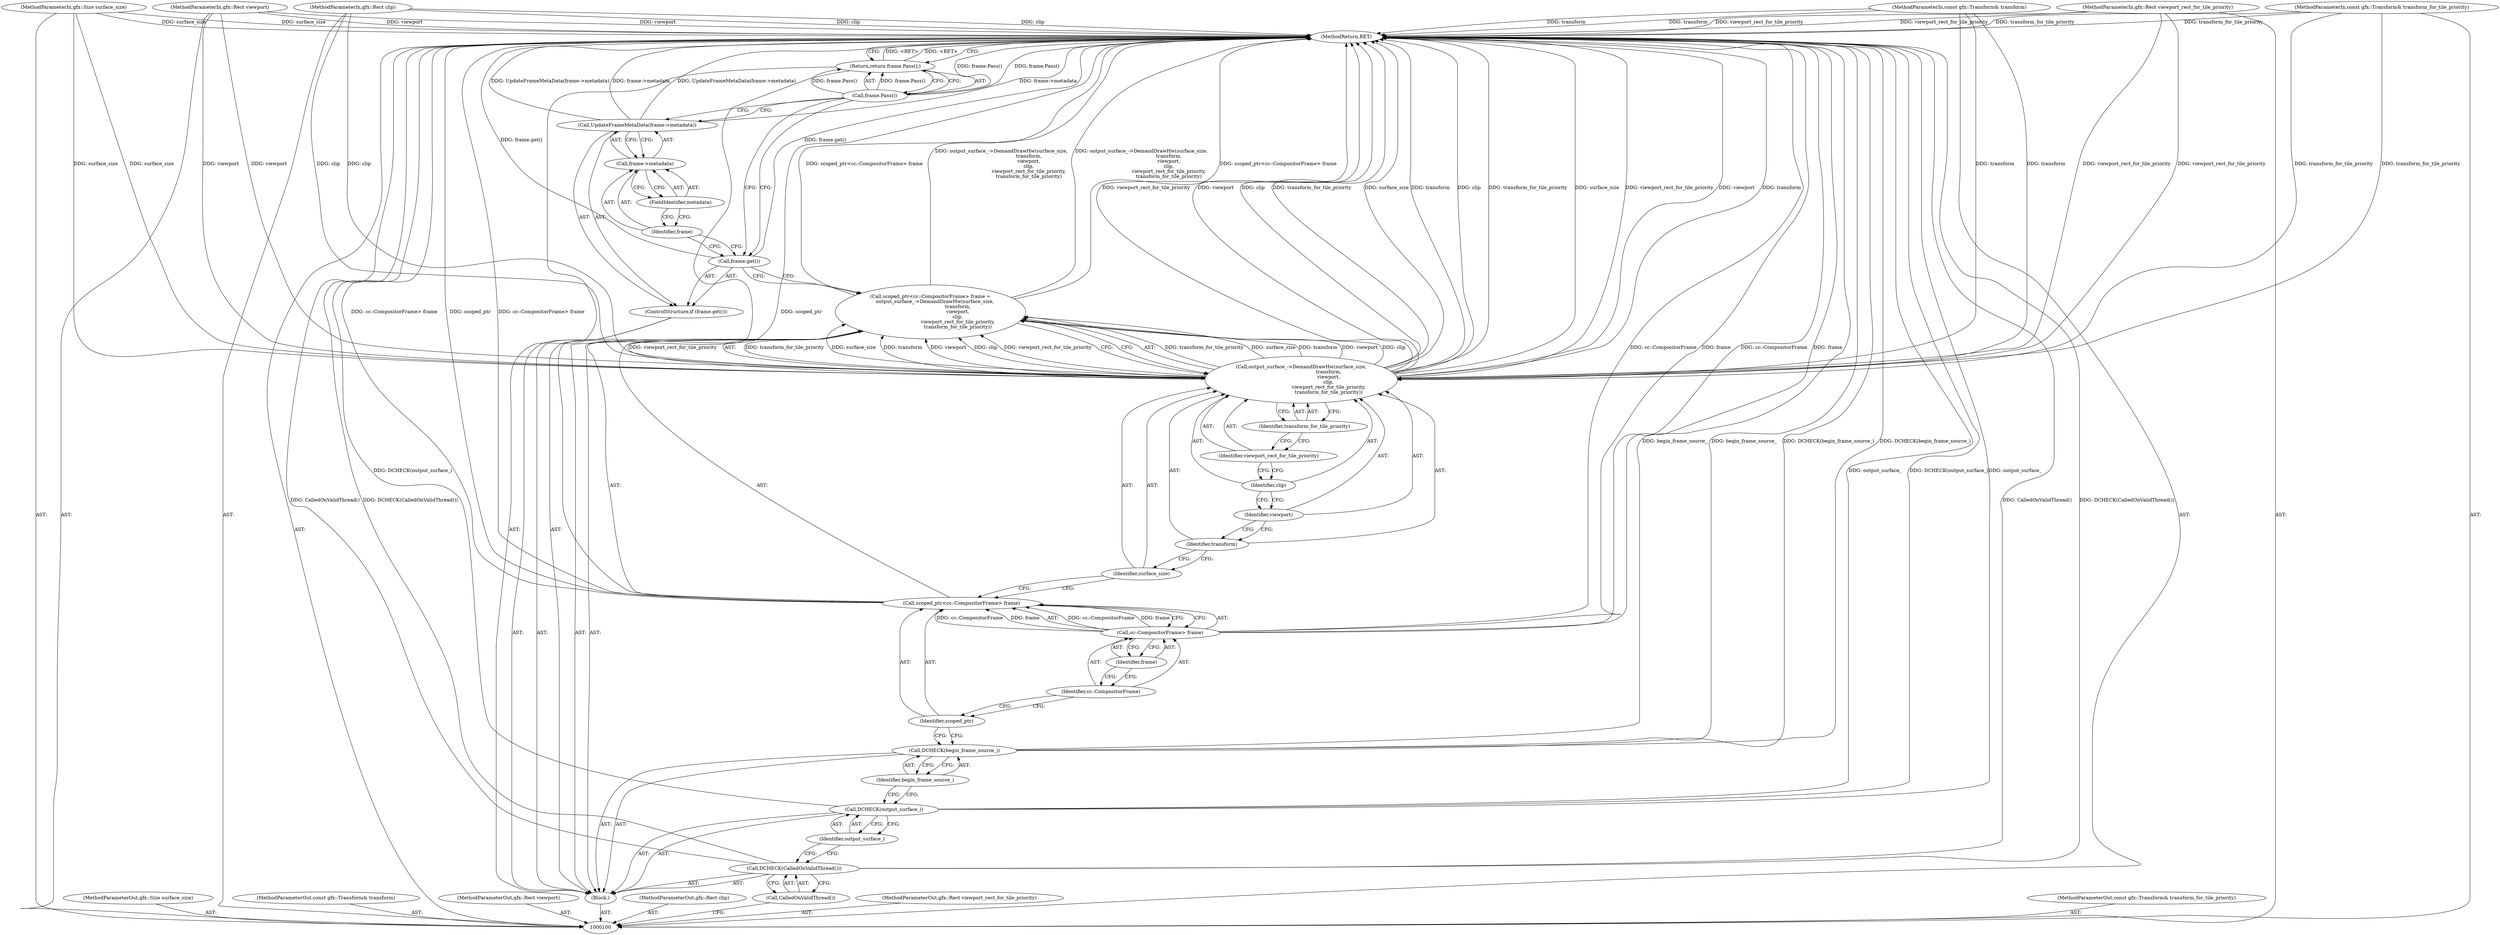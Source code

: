 digraph "1_Chrome_6d9425ec7badda912555d46ea7abcfab81fdd9b9_5" {
"1000135" [label="(MethodReturn,RET)"];
"1000112" [label="(Call,DCHECK(begin_frame_source_))"];
"1000113" [label="(Identifier,begin_frame_source_)"];
"1000117" [label="(Call,cc::CompositorFrame> frame)"];
"1000118" [label="(Identifier,cc::CompositorFrame)"];
"1000114" [label="(Call,scoped_ptr<cc::CompositorFrame> frame =\n      output_surface_->DemandDrawHw(surface_size,\n                                    transform,\n                                    viewport,\n                                    clip,\n                                    viewport_rect_for_tile_priority,\n                                    transform_for_tile_priority))"];
"1000115" [label="(Call,scoped_ptr<cc::CompositorFrame> frame)"];
"1000116" [label="(Identifier,scoped_ptr)"];
"1000119" [label="(Identifier,frame)"];
"1000121" [label="(Identifier,surface_size)"];
"1000120" [label="(Call,output_surface_->DemandDrawHw(surface_size,\n                                    transform,\n                                    viewport,\n                                    clip,\n                                    viewport_rect_for_tile_priority,\n                                    transform_for_tile_priority))"];
"1000122" [label="(Identifier,transform)"];
"1000123" [label="(Identifier,viewport)"];
"1000124" [label="(Identifier,clip)"];
"1000125" [label="(Identifier,viewport_rect_for_tile_priority)"];
"1000126" [label="(Identifier,transform_for_tile_priority)"];
"1000101" [label="(MethodParameterIn,gfx::Size surface_size)"];
"1000189" [label="(MethodParameterOut,gfx::Size surface_size)"];
"1000127" [label="(ControlStructure,if (frame.get()))"];
"1000128" [label="(Call,frame.get())"];
"1000130" [label="(Call,frame->metadata)"];
"1000131" [label="(Identifier,frame)"];
"1000132" [label="(FieldIdentifier,metadata)"];
"1000129" [label="(Call,UpdateFrameMetaData(frame->metadata))"];
"1000133" [label="(Return,return frame.Pass();)"];
"1000134" [label="(Call,frame.Pass())"];
"1000102" [label="(MethodParameterIn,const gfx::Transform& transform)"];
"1000190" [label="(MethodParameterOut,const gfx::Transform& transform)"];
"1000103" [label="(MethodParameterIn,gfx::Rect viewport)"];
"1000191" [label="(MethodParameterOut,gfx::Rect viewport)"];
"1000104" [label="(MethodParameterIn,gfx::Rect clip)"];
"1000192" [label="(MethodParameterOut,gfx::Rect clip)"];
"1000105" [label="(MethodParameterIn,gfx::Rect viewport_rect_for_tile_priority)"];
"1000193" [label="(MethodParameterOut,gfx::Rect viewport_rect_for_tile_priority)"];
"1000106" [label="(MethodParameterIn,const gfx::Transform& transform_for_tile_priority)"];
"1000194" [label="(MethodParameterOut,const gfx::Transform& transform_for_tile_priority)"];
"1000107" [label="(Block,)"];
"1000109" [label="(Call,CalledOnValidThread())"];
"1000108" [label="(Call,DCHECK(CalledOnValidThread()))"];
"1000111" [label="(Identifier,output_surface_)"];
"1000110" [label="(Call,DCHECK(output_surface_))"];
"1000135" -> "1000100"  [label="AST: "];
"1000135" -> "1000133"  [label="CFG: "];
"1000115" -> "1000135"  [label="DDG: cc::CompositorFrame> frame"];
"1000115" -> "1000135"  [label="DDG: scoped_ptr"];
"1000120" -> "1000135"  [label="DDG: viewport_rect_for_tile_priority"];
"1000120" -> "1000135"  [label="DDG: viewport"];
"1000120" -> "1000135"  [label="DDG: transform"];
"1000120" -> "1000135"  [label="DDG: clip"];
"1000120" -> "1000135"  [label="DDG: transform_for_tile_priority"];
"1000120" -> "1000135"  [label="DDG: surface_size"];
"1000108" -> "1000135"  [label="DDG: DCHECK(CalledOnValidThread())"];
"1000108" -> "1000135"  [label="DDG: CalledOnValidThread()"];
"1000104" -> "1000135"  [label="DDG: clip"];
"1000105" -> "1000135"  [label="DDG: viewport_rect_for_tile_priority"];
"1000117" -> "1000135"  [label="DDG: cc::CompositorFrame"];
"1000117" -> "1000135"  [label="DDG: frame"];
"1000128" -> "1000135"  [label="DDG: frame.get()"];
"1000129" -> "1000135"  [label="DDG: frame->metadata"];
"1000129" -> "1000135"  [label="DDG: UpdateFrameMetaData(frame->metadata)"];
"1000103" -> "1000135"  [label="DDG: viewport"];
"1000134" -> "1000135"  [label="DDG: frame.Pass()"];
"1000114" -> "1000135"  [label="DDG: scoped_ptr<cc::CompositorFrame> frame"];
"1000114" -> "1000135"  [label="DDG: output_surface_->DemandDrawHw(surface_size,\n                                    transform,\n                                    viewport,\n                                    clip,\n                                    viewport_rect_for_tile_priority,\n                                    transform_for_tile_priority)"];
"1000102" -> "1000135"  [label="DDG: transform"];
"1000112" -> "1000135"  [label="DDG: DCHECK(begin_frame_source_)"];
"1000112" -> "1000135"  [label="DDG: begin_frame_source_"];
"1000101" -> "1000135"  [label="DDG: surface_size"];
"1000110" -> "1000135"  [label="DDG: DCHECK(output_surface_)"];
"1000110" -> "1000135"  [label="DDG: output_surface_"];
"1000106" -> "1000135"  [label="DDG: transform_for_tile_priority"];
"1000133" -> "1000135"  [label="DDG: <RET>"];
"1000112" -> "1000107"  [label="AST: "];
"1000112" -> "1000113"  [label="CFG: "];
"1000113" -> "1000112"  [label="AST: "];
"1000116" -> "1000112"  [label="CFG: "];
"1000112" -> "1000135"  [label="DDG: DCHECK(begin_frame_source_)"];
"1000112" -> "1000135"  [label="DDG: begin_frame_source_"];
"1000113" -> "1000112"  [label="AST: "];
"1000113" -> "1000110"  [label="CFG: "];
"1000112" -> "1000113"  [label="CFG: "];
"1000117" -> "1000115"  [label="AST: "];
"1000117" -> "1000119"  [label="CFG: "];
"1000118" -> "1000117"  [label="AST: "];
"1000119" -> "1000117"  [label="AST: "];
"1000115" -> "1000117"  [label="CFG: "];
"1000117" -> "1000135"  [label="DDG: cc::CompositorFrame"];
"1000117" -> "1000135"  [label="DDG: frame"];
"1000117" -> "1000115"  [label="DDG: cc::CompositorFrame"];
"1000117" -> "1000115"  [label="DDG: frame"];
"1000118" -> "1000117"  [label="AST: "];
"1000118" -> "1000116"  [label="CFG: "];
"1000119" -> "1000118"  [label="CFG: "];
"1000114" -> "1000107"  [label="AST: "];
"1000114" -> "1000120"  [label="CFG: "];
"1000115" -> "1000114"  [label="AST: "];
"1000120" -> "1000114"  [label="AST: "];
"1000128" -> "1000114"  [label="CFG: "];
"1000114" -> "1000135"  [label="DDG: scoped_ptr<cc::CompositorFrame> frame"];
"1000114" -> "1000135"  [label="DDG: output_surface_->DemandDrawHw(surface_size,\n                                    transform,\n                                    viewport,\n                                    clip,\n                                    viewport_rect_for_tile_priority,\n                                    transform_for_tile_priority)"];
"1000120" -> "1000114"  [label="DDG: transform_for_tile_priority"];
"1000120" -> "1000114"  [label="DDG: surface_size"];
"1000120" -> "1000114"  [label="DDG: transform"];
"1000120" -> "1000114"  [label="DDG: viewport"];
"1000120" -> "1000114"  [label="DDG: clip"];
"1000120" -> "1000114"  [label="DDG: viewport_rect_for_tile_priority"];
"1000115" -> "1000114"  [label="AST: "];
"1000115" -> "1000117"  [label="CFG: "];
"1000116" -> "1000115"  [label="AST: "];
"1000117" -> "1000115"  [label="AST: "];
"1000121" -> "1000115"  [label="CFG: "];
"1000115" -> "1000135"  [label="DDG: cc::CompositorFrame> frame"];
"1000115" -> "1000135"  [label="DDG: scoped_ptr"];
"1000117" -> "1000115"  [label="DDG: cc::CompositorFrame"];
"1000117" -> "1000115"  [label="DDG: frame"];
"1000116" -> "1000115"  [label="AST: "];
"1000116" -> "1000112"  [label="CFG: "];
"1000118" -> "1000116"  [label="CFG: "];
"1000119" -> "1000117"  [label="AST: "];
"1000119" -> "1000118"  [label="CFG: "];
"1000117" -> "1000119"  [label="CFG: "];
"1000121" -> "1000120"  [label="AST: "];
"1000121" -> "1000115"  [label="CFG: "];
"1000122" -> "1000121"  [label="CFG: "];
"1000120" -> "1000114"  [label="AST: "];
"1000120" -> "1000126"  [label="CFG: "];
"1000121" -> "1000120"  [label="AST: "];
"1000122" -> "1000120"  [label="AST: "];
"1000123" -> "1000120"  [label="AST: "];
"1000124" -> "1000120"  [label="AST: "];
"1000125" -> "1000120"  [label="AST: "];
"1000126" -> "1000120"  [label="AST: "];
"1000114" -> "1000120"  [label="CFG: "];
"1000120" -> "1000135"  [label="DDG: viewport_rect_for_tile_priority"];
"1000120" -> "1000135"  [label="DDG: viewport"];
"1000120" -> "1000135"  [label="DDG: transform"];
"1000120" -> "1000135"  [label="DDG: clip"];
"1000120" -> "1000135"  [label="DDG: transform_for_tile_priority"];
"1000120" -> "1000135"  [label="DDG: surface_size"];
"1000120" -> "1000114"  [label="DDG: transform_for_tile_priority"];
"1000120" -> "1000114"  [label="DDG: surface_size"];
"1000120" -> "1000114"  [label="DDG: transform"];
"1000120" -> "1000114"  [label="DDG: viewport"];
"1000120" -> "1000114"  [label="DDG: clip"];
"1000120" -> "1000114"  [label="DDG: viewport_rect_for_tile_priority"];
"1000101" -> "1000120"  [label="DDG: surface_size"];
"1000102" -> "1000120"  [label="DDG: transform"];
"1000103" -> "1000120"  [label="DDG: viewport"];
"1000104" -> "1000120"  [label="DDG: clip"];
"1000105" -> "1000120"  [label="DDG: viewport_rect_for_tile_priority"];
"1000106" -> "1000120"  [label="DDG: transform_for_tile_priority"];
"1000122" -> "1000120"  [label="AST: "];
"1000122" -> "1000121"  [label="CFG: "];
"1000123" -> "1000122"  [label="CFG: "];
"1000123" -> "1000120"  [label="AST: "];
"1000123" -> "1000122"  [label="CFG: "];
"1000124" -> "1000123"  [label="CFG: "];
"1000124" -> "1000120"  [label="AST: "];
"1000124" -> "1000123"  [label="CFG: "];
"1000125" -> "1000124"  [label="CFG: "];
"1000125" -> "1000120"  [label="AST: "];
"1000125" -> "1000124"  [label="CFG: "];
"1000126" -> "1000125"  [label="CFG: "];
"1000126" -> "1000120"  [label="AST: "];
"1000126" -> "1000125"  [label="CFG: "];
"1000120" -> "1000126"  [label="CFG: "];
"1000101" -> "1000100"  [label="AST: "];
"1000101" -> "1000135"  [label="DDG: surface_size"];
"1000101" -> "1000120"  [label="DDG: surface_size"];
"1000189" -> "1000100"  [label="AST: "];
"1000127" -> "1000107"  [label="AST: "];
"1000128" -> "1000127"  [label="AST: "];
"1000129" -> "1000127"  [label="AST: "];
"1000128" -> "1000127"  [label="AST: "];
"1000128" -> "1000114"  [label="CFG: "];
"1000131" -> "1000128"  [label="CFG: "];
"1000134" -> "1000128"  [label="CFG: "];
"1000128" -> "1000135"  [label="DDG: frame.get()"];
"1000130" -> "1000129"  [label="AST: "];
"1000130" -> "1000132"  [label="CFG: "];
"1000131" -> "1000130"  [label="AST: "];
"1000132" -> "1000130"  [label="AST: "];
"1000129" -> "1000130"  [label="CFG: "];
"1000131" -> "1000130"  [label="AST: "];
"1000131" -> "1000128"  [label="CFG: "];
"1000132" -> "1000131"  [label="CFG: "];
"1000132" -> "1000130"  [label="AST: "];
"1000132" -> "1000131"  [label="CFG: "];
"1000130" -> "1000132"  [label="CFG: "];
"1000129" -> "1000127"  [label="AST: "];
"1000129" -> "1000130"  [label="CFG: "];
"1000130" -> "1000129"  [label="AST: "];
"1000134" -> "1000129"  [label="CFG: "];
"1000129" -> "1000135"  [label="DDG: frame->metadata"];
"1000129" -> "1000135"  [label="DDG: UpdateFrameMetaData(frame->metadata)"];
"1000133" -> "1000107"  [label="AST: "];
"1000133" -> "1000134"  [label="CFG: "];
"1000134" -> "1000133"  [label="AST: "];
"1000135" -> "1000133"  [label="CFG: "];
"1000133" -> "1000135"  [label="DDG: <RET>"];
"1000134" -> "1000133"  [label="DDG: frame.Pass()"];
"1000134" -> "1000133"  [label="AST: "];
"1000134" -> "1000129"  [label="CFG: "];
"1000134" -> "1000128"  [label="CFG: "];
"1000133" -> "1000134"  [label="CFG: "];
"1000134" -> "1000135"  [label="DDG: frame.Pass()"];
"1000134" -> "1000133"  [label="DDG: frame.Pass()"];
"1000102" -> "1000100"  [label="AST: "];
"1000102" -> "1000135"  [label="DDG: transform"];
"1000102" -> "1000120"  [label="DDG: transform"];
"1000190" -> "1000100"  [label="AST: "];
"1000103" -> "1000100"  [label="AST: "];
"1000103" -> "1000135"  [label="DDG: viewport"];
"1000103" -> "1000120"  [label="DDG: viewport"];
"1000191" -> "1000100"  [label="AST: "];
"1000104" -> "1000100"  [label="AST: "];
"1000104" -> "1000135"  [label="DDG: clip"];
"1000104" -> "1000120"  [label="DDG: clip"];
"1000192" -> "1000100"  [label="AST: "];
"1000105" -> "1000100"  [label="AST: "];
"1000105" -> "1000135"  [label="DDG: viewport_rect_for_tile_priority"];
"1000105" -> "1000120"  [label="DDG: viewport_rect_for_tile_priority"];
"1000193" -> "1000100"  [label="AST: "];
"1000106" -> "1000100"  [label="AST: "];
"1000106" -> "1000135"  [label="DDG: transform_for_tile_priority"];
"1000106" -> "1000120"  [label="DDG: transform_for_tile_priority"];
"1000194" -> "1000100"  [label="AST: "];
"1000107" -> "1000100"  [label="AST: "];
"1000108" -> "1000107"  [label="AST: "];
"1000110" -> "1000107"  [label="AST: "];
"1000112" -> "1000107"  [label="AST: "];
"1000114" -> "1000107"  [label="AST: "];
"1000127" -> "1000107"  [label="AST: "];
"1000133" -> "1000107"  [label="AST: "];
"1000109" -> "1000108"  [label="AST: "];
"1000109" -> "1000100"  [label="CFG: "];
"1000108" -> "1000109"  [label="CFG: "];
"1000108" -> "1000107"  [label="AST: "];
"1000108" -> "1000109"  [label="CFG: "];
"1000109" -> "1000108"  [label="AST: "];
"1000111" -> "1000108"  [label="CFG: "];
"1000108" -> "1000135"  [label="DDG: DCHECK(CalledOnValidThread())"];
"1000108" -> "1000135"  [label="DDG: CalledOnValidThread()"];
"1000111" -> "1000110"  [label="AST: "];
"1000111" -> "1000108"  [label="CFG: "];
"1000110" -> "1000111"  [label="CFG: "];
"1000110" -> "1000107"  [label="AST: "];
"1000110" -> "1000111"  [label="CFG: "];
"1000111" -> "1000110"  [label="AST: "];
"1000113" -> "1000110"  [label="CFG: "];
"1000110" -> "1000135"  [label="DDG: DCHECK(output_surface_)"];
"1000110" -> "1000135"  [label="DDG: output_surface_"];
}
